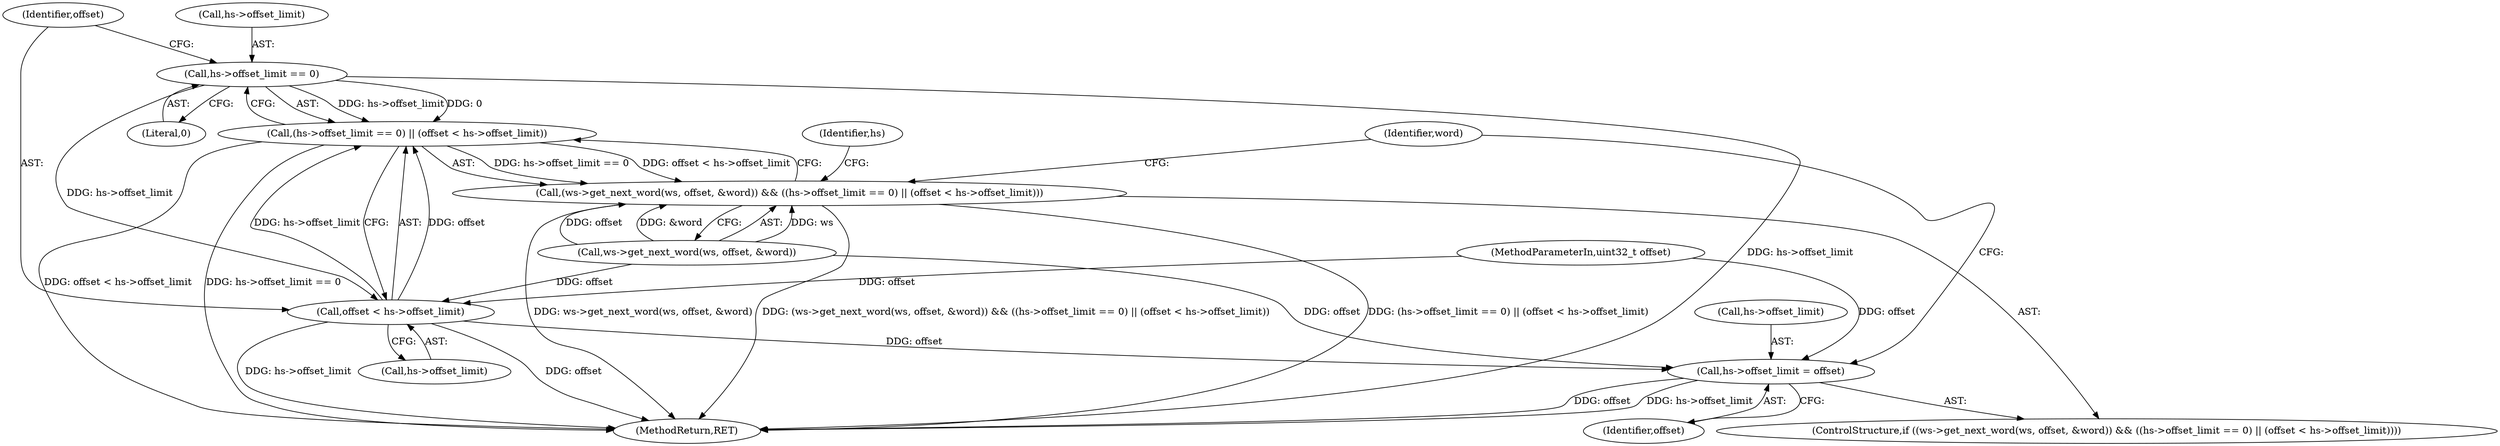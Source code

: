 digraph "0_ghostscript_e698d5c11d27212aa1098bc5b1673a3378563092_2@pointer" {
"1000122" [label="(Call,hs->offset_limit == 0)"];
"1000121" [label="(Call,(hs->offset_limit == 0) || (offset < hs->offset_limit))"];
"1000115" [label="(Call,(ws->get_next_word(ws, offset, &word)) && ((hs->offset_limit == 0) || (offset < hs->offset_limit)))"];
"1000127" [label="(Call,offset < hs->offset_limit)"];
"1000132" [label="(Call,hs->offset_limit = offset)"];
"1000127" [label="(Call,offset < hs->offset_limit)"];
"1000123" [label="(Call,hs->offset_limit)"];
"1000115" [label="(Call,(ws->get_next_word(ws, offset, &word)) && ((hs->offset_limit == 0) || (offset < hs->offset_limit)))"];
"1000102" [label="(MethodParameterIn,uint32_t offset)"];
"1000134" [label="(Identifier,hs)"];
"1000138" [label="(Identifier,word)"];
"1000132" [label="(Call,hs->offset_limit = offset)"];
"1000122" [label="(Call,hs->offset_limit == 0)"];
"1000136" [label="(Identifier,offset)"];
"1000129" [label="(Call,hs->offset_limit)"];
"1000128" [label="(Identifier,offset)"];
"1000133" [label="(Call,hs->offset_limit)"];
"1000139" [label="(MethodReturn,RET)"];
"1000121" [label="(Call,(hs->offset_limit == 0) || (offset < hs->offset_limit))"];
"1000114" [label="(ControlStructure,if ((ws->get_next_word(ws, offset, &word)) && ((hs->offset_limit == 0) || (offset < hs->offset_limit))))"];
"1000126" [label="(Literal,0)"];
"1000116" [label="(Call,ws->get_next_word(ws, offset, &word))"];
"1000122" -> "1000121"  [label="AST: "];
"1000122" -> "1000126"  [label="CFG: "];
"1000123" -> "1000122"  [label="AST: "];
"1000126" -> "1000122"  [label="AST: "];
"1000128" -> "1000122"  [label="CFG: "];
"1000121" -> "1000122"  [label="CFG: "];
"1000122" -> "1000139"  [label="DDG: hs->offset_limit"];
"1000122" -> "1000121"  [label="DDG: hs->offset_limit"];
"1000122" -> "1000121"  [label="DDG: 0"];
"1000122" -> "1000127"  [label="DDG: hs->offset_limit"];
"1000121" -> "1000115"  [label="AST: "];
"1000121" -> "1000127"  [label="CFG: "];
"1000127" -> "1000121"  [label="AST: "];
"1000115" -> "1000121"  [label="CFG: "];
"1000121" -> "1000139"  [label="DDG: offset < hs->offset_limit"];
"1000121" -> "1000139"  [label="DDG: hs->offset_limit == 0"];
"1000121" -> "1000115"  [label="DDG: hs->offset_limit == 0"];
"1000121" -> "1000115"  [label="DDG: offset < hs->offset_limit"];
"1000127" -> "1000121"  [label="DDG: offset"];
"1000127" -> "1000121"  [label="DDG: hs->offset_limit"];
"1000115" -> "1000114"  [label="AST: "];
"1000115" -> "1000116"  [label="CFG: "];
"1000116" -> "1000115"  [label="AST: "];
"1000134" -> "1000115"  [label="CFG: "];
"1000138" -> "1000115"  [label="CFG: "];
"1000115" -> "1000139"  [label="DDG: (ws->get_next_word(ws, offset, &word)) && ((hs->offset_limit == 0) || (offset < hs->offset_limit))"];
"1000115" -> "1000139"  [label="DDG: (hs->offset_limit == 0) || (offset < hs->offset_limit)"];
"1000115" -> "1000139"  [label="DDG: ws->get_next_word(ws, offset, &word)"];
"1000116" -> "1000115"  [label="DDG: ws"];
"1000116" -> "1000115"  [label="DDG: offset"];
"1000116" -> "1000115"  [label="DDG: &word"];
"1000127" -> "1000129"  [label="CFG: "];
"1000128" -> "1000127"  [label="AST: "];
"1000129" -> "1000127"  [label="AST: "];
"1000127" -> "1000139"  [label="DDG: hs->offset_limit"];
"1000127" -> "1000139"  [label="DDG: offset"];
"1000116" -> "1000127"  [label="DDG: offset"];
"1000102" -> "1000127"  [label="DDG: offset"];
"1000127" -> "1000132"  [label="DDG: offset"];
"1000132" -> "1000114"  [label="AST: "];
"1000132" -> "1000136"  [label="CFG: "];
"1000133" -> "1000132"  [label="AST: "];
"1000136" -> "1000132"  [label="AST: "];
"1000138" -> "1000132"  [label="CFG: "];
"1000132" -> "1000139"  [label="DDG: hs->offset_limit"];
"1000132" -> "1000139"  [label="DDG: offset"];
"1000116" -> "1000132"  [label="DDG: offset"];
"1000102" -> "1000132"  [label="DDG: offset"];
}
